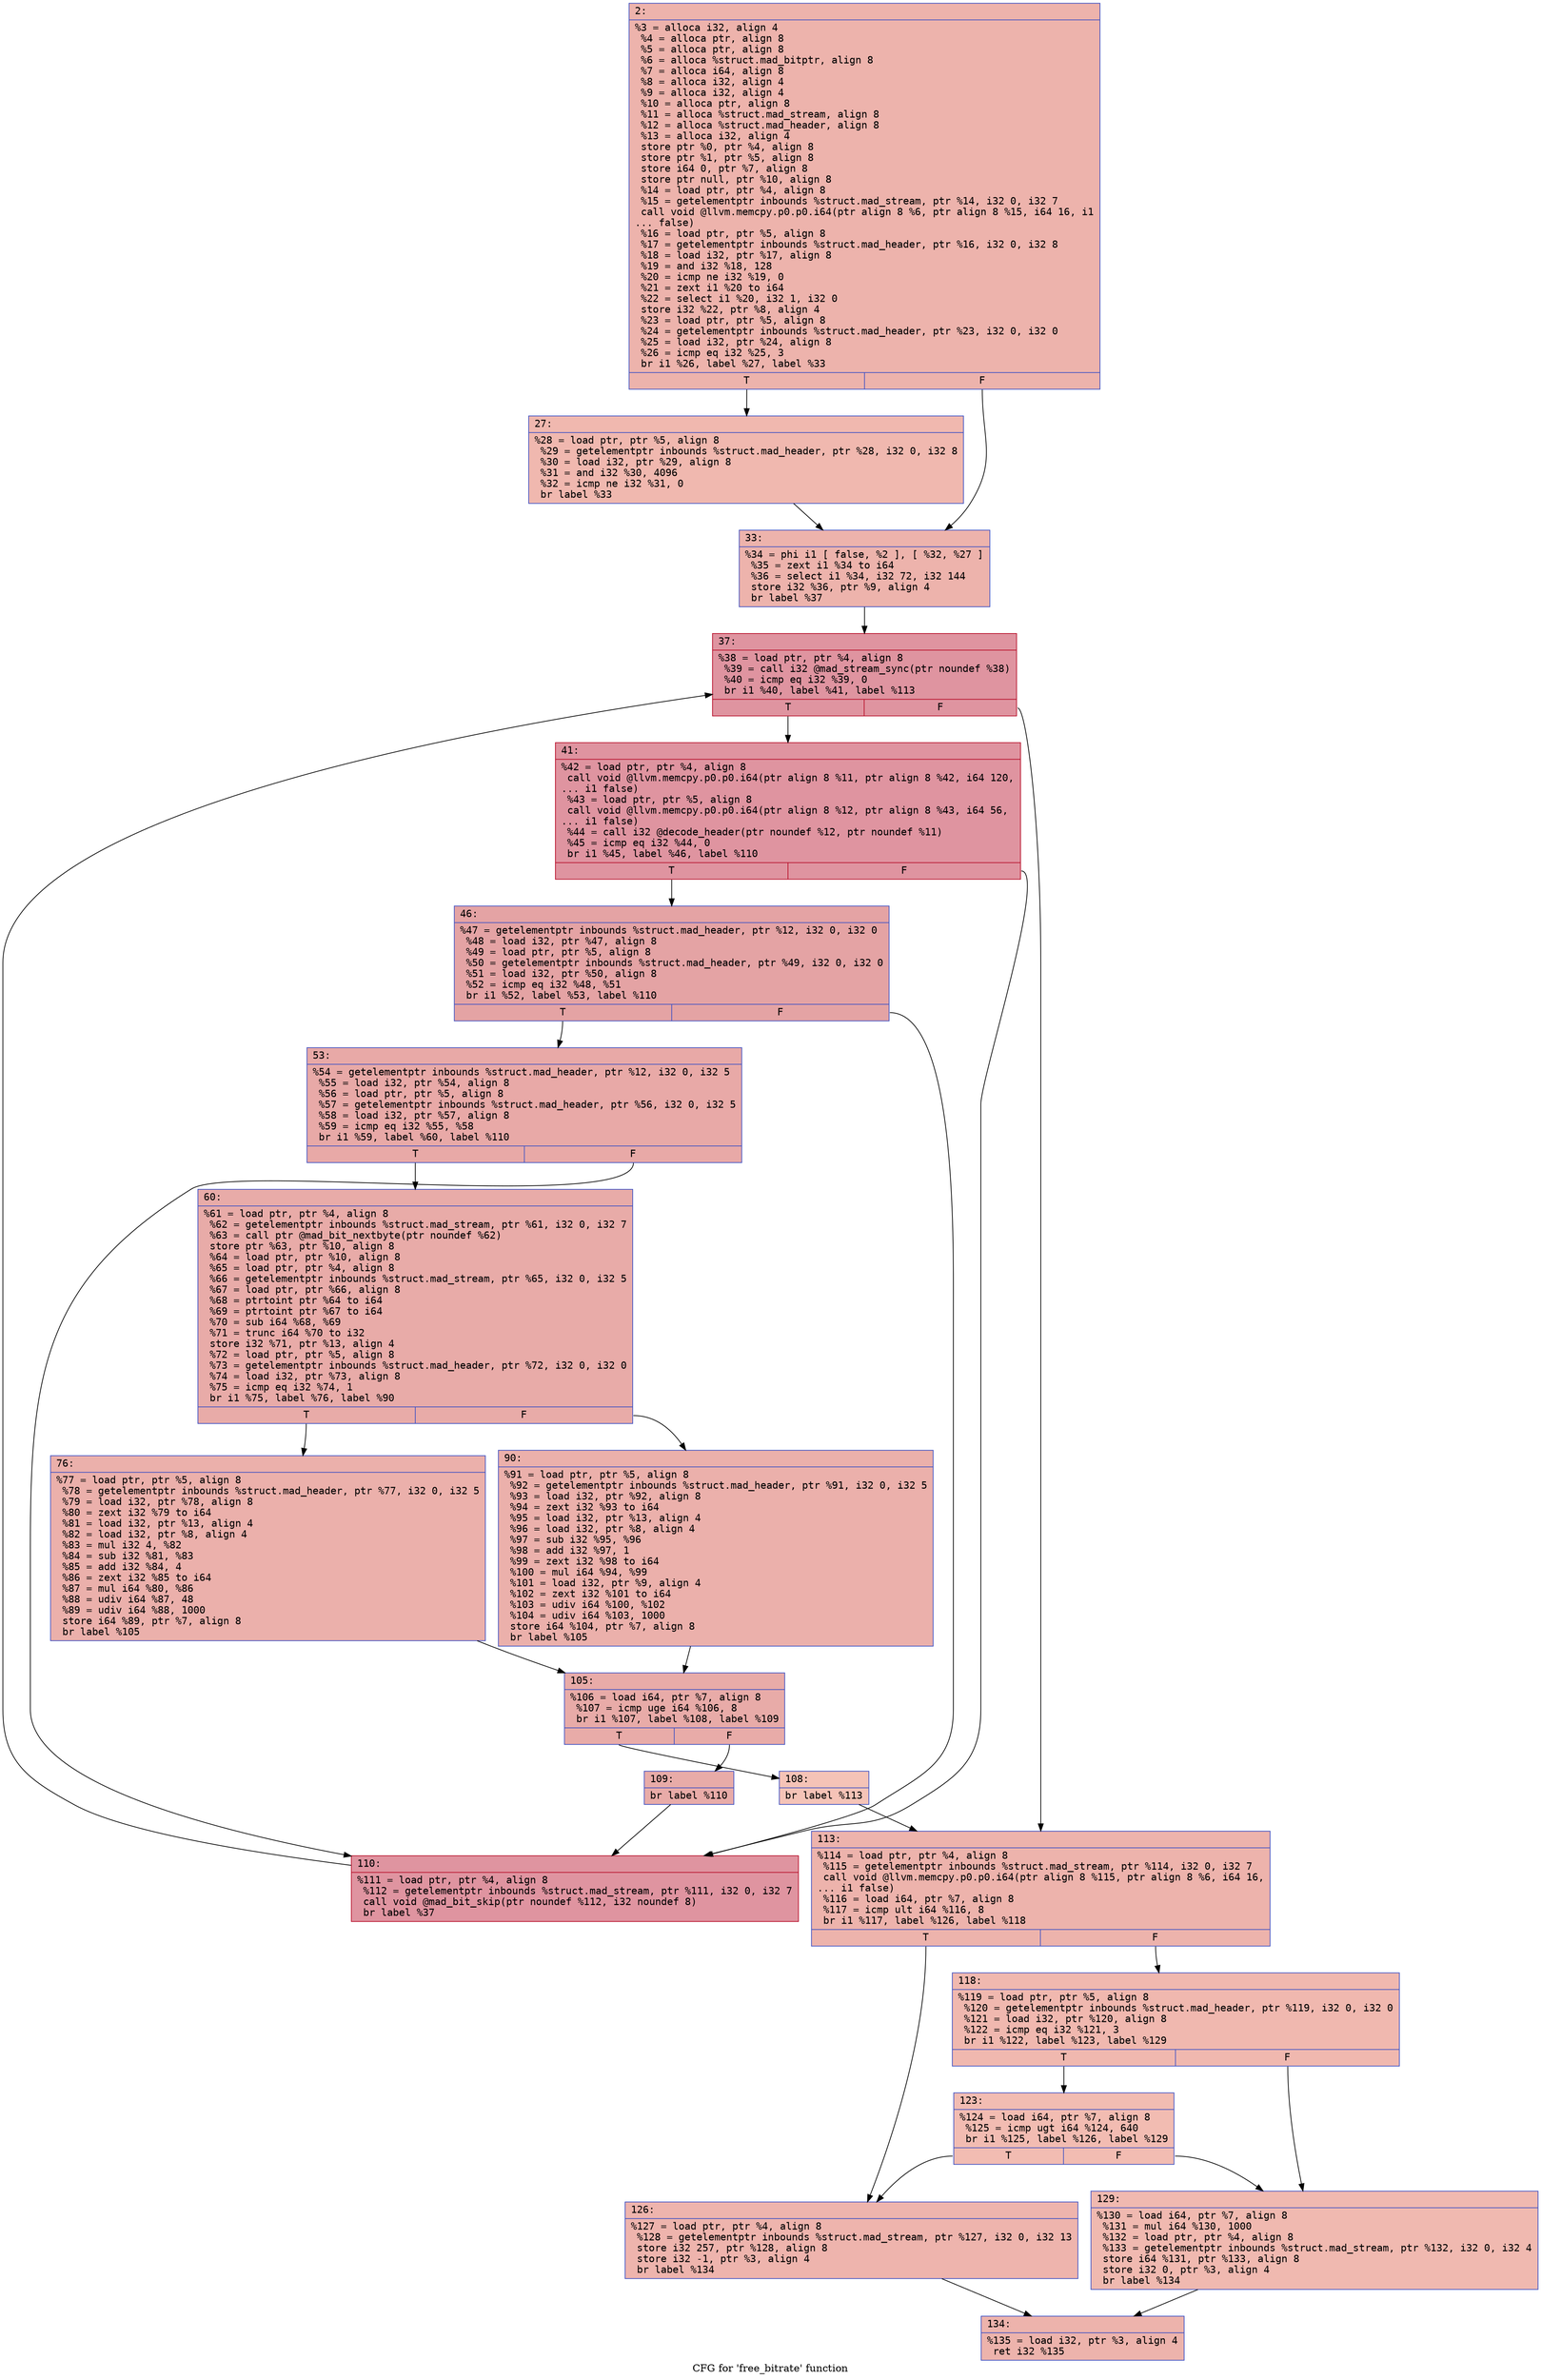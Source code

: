 digraph "CFG for 'free_bitrate' function" {
	label="CFG for 'free_bitrate' function";

	Node0x600001e80780 [shape=record,color="#3d50c3ff", style=filled, fillcolor="#d6524470" fontname="Courier",label="{2:\l|  %3 = alloca i32, align 4\l  %4 = alloca ptr, align 8\l  %5 = alloca ptr, align 8\l  %6 = alloca %struct.mad_bitptr, align 8\l  %7 = alloca i64, align 8\l  %8 = alloca i32, align 4\l  %9 = alloca i32, align 4\l  %10 = alloca ptr, align 8\l  %11 = alloca %struct.mad_stream, align 8\l  %12 = alloca %struct.mad_header, align 8\l  %13 = alloca i32, align 4\l  store ptr %0, ptr %4, align 8\l  store ptr %1, ptr %5, align 8\l  store i64 0, ptr %7, align 8\l  store ptr null, ptr %10, align 8\l  %14 = load ptr, ptr %4, align 8\l  %15 = getelementptr inbounds %struct.mad_stream, ptr %14, i32 0, i32 7\l  call void @llvm.memcpy.p0.p0.i64(ptr align 8 %6, ptr align 8 %15, i64 16, i1\l... false)\l  %16 = load ptr, ptr %5, align 8\l  %17 = getelementptr inbounds %struct.mad_header, ptr %16, i32 0, i32 8\l  %18 = load i32, ptr %17, align 8\l  %19 = and i32 %18, 128\l  %20 = icmp ne i32 %19, 0\l  %21 = zext i1 %20 to i64\l  %22 = select i1 %20, i32 1, i32 0\l  store i32 %22, ptr %8, align 4\l  %23 = load ptr, ptr %5, align 8\l  %24 = getelementptr inbounds %struct.mad_header, ptr %23, i32 0, i32 0\l  %25 = load i32, ptr %24, align 8\l  %26 = icmp eq i32 %25, 3\l  br i1 %26, label %27, label %33\l|{<s0>T|<s1>F}}"];
	Node0x600001e80780:s0 -> Node0x600001e807d0[tooltip="2 -> 27\nProbability 50.00%" ];
	Node0x600001e80780:s1 -> Node0x600001e80820[tooltip="2 -> 33\nProbability 50.00%" ];
	Node0x600001e807d0 [shape=record,color="#3d50c3ff", style=filled, fillcolor="#dc5d4a70" fontname="Courier",label="{27:\l|  %28 = load ptr, ptr %5, align 8\l  %29 = getelementptr inbounds %struct.mad_header, ptr %28, i32 0, i32 8\l  %30 = load i32, ptr %29, align 8\l  %31 = and i32 %30, 4096\l  %32 = icmp ne i32 %31, 0\l  br label %33\l}"];
	Node0x600001e807d0 -> Node0x600001e80820[tooltip="27 -> 33\nProbability 100.00%" ];
	Node0x600001e80820 [shape=record,color="#3d50c3ff", style=filled, fillcolor="#d6524470" fontname="Courier",label="{33:\l|  %34 = phi i1 [ false, %2 ], [ %32, %27 ]\l  %35 = zext i1 %34 to i64\l  %36 = select i1 %34, i32 72, i32 144\l  store i32 %36, ptr %9, align 4\l  br label %37\l}"];
	Node0x600001e80820 -> Node0x600001e80870[tooltip="33 -> 37\nProbability 100.00%" ];
	Node0x600001e80870 [shape=record,color="#b70d28ff", style=filled, fillcolor="#b70d2870" fontname="Courier",label="{37:\l|  %38 = load ptr, ptr %4, align 8\l  %39 = call i32 @mad_stream_sync(ptr noundef %38)\l  %40 = icmp eq i32 %39, 0\l  br i1 %40, label %41, label %113\l|{<s0>T|<s1>F}}"];
	Node0x600001e80870:s0 -> Node0x600001e808c0[tooltip="37 -> 41\nProbability 96.88%" ];
	Node0x600001e80870:s1 -> Node0x600001e80be0[tooltip="37 -> 113\nProbability 3.12%" ];
	Node0x600001e808c0 [shape=record,color="#b70d28ff", style=filled, fillcolor="#b70d2870" fontname="Courier",label="{41:\l|  %42 = load ptr, ptr %4, align 8\l  call void @llvm.memcpy.p0.p0.i64(ptr align 8 %11, ptr align 8 %42, i64 120,\l... i1 false)\l  %43 = load ptr, ptr %5, align 8\l  call void @llvm.memcpy.p0.p0.i64(ptr align 8 %12, ptr align 8 %43, i64 56,\l... i1 false)\l  %44 = call i32 @decode_header(ptr noundef %12, ptr noundef %11)\l  %45 = icmp eq i32 %44, 0\l  br i1 %45, label %46, label %110\l|{<s0>T|<s1>F}}"];
	Node0x600001e808c0:s0 -> Node0x600001e80910[tooltip="41 -> 46\nProbability 37.50%" ];
	Node0x600001e808c0:s1 -> Node0x600001e80b90[tooltip="41 -> 110\nProbability 62.50%" ];
	Node0x600001e80910 [shape=record,color="#3d50c3ff", style=filled, fillcolor="#c32e3170" fontname="Courier",label="{46:\l|  %47 = getelementptr inbounds %struct.mad_header, ptr %12, i32 0, i32 0\l  %48 = load i32, ptr %47, align 8\l  %49 = load ptr, ptr %5, align 8\l  %50 = getelementptr inbounds %struct.mad_header, ptr %49, i32 0, i32 0\l  %51 = load i32, ptr %50, align 8\l  %52 = icmp eq i32 %48, %51\l  br i1 %52, label %53, label %110\l|{<s0>T|<s1>F}}"];
	Node0x600001e80910:s0 -> Node0x600001e80960[tooltip="46 -> 53\nProbability 50.00%" ];
	Node0x600001e80910:s1 -> Node0x600001e80b90[tooltip="46 -> 110\nProbability 50.00%" ];
	Node0x600001e80960 [shape=record,color="#3d50c3ff", style=filled, fillcolor="#ca3b3770" fontname="Courier",label="{53:\l|  %54 = getelementptr inbounds %struct.mad_header, ptr %12, i32 0, i32 5\l  %55 = load i32, ptr %54, align 8\l  %56 = load ptr, ptr %5, align 8\l  %57 = getelementptr inbounds %struct.mad_header, ptr %56, i32 0, i32 5\l  %58 = load i32, ptr %57, align 8\l  %59 = icmp eq i32 %55, %58\l  br i1 %59, label %60, label %110\l|{<s0>T|<s1>F}}"];
	Node0x600001e80960:s0 -> Node0x600001e809b0[tooltip="53 -> 60\nProbability 50.00%" ];
	Node0x600001e80960:s1 -> Node0x600001e80b90[tooltip="53 -> 110\nProbability 50.00%" ];
	Node0x600001e809b0 [shape=record,color="#3d50c3ff", style=filled, fillcolor="#cc403a70" fontname="Courier",label="{60:\l|  %61 = load ptr, ptr %4, align 8\l  %62 = getelementptr inbounds %struct.mad_stream, ptr %61, i32 0, i32 7\l  %63 = call ptr @mad_bit_nextbyte(ptr noundef %62)\l  store ptr %63, ptr %10, align 8\l  %64 = load ptr, ptr %10, align 8\l  %65 = load ptr, ptr %4, align 8\l  %66 = getelementptr inbounds %struct.mad_stream, ptr %65, i32 0, i32 5\l  %67 = load ptr, ptr %66, align 8\l  %68 = ptrtoint ptr %64 to i64\l  %69 = ptrtoint ptr %67 to i64\l  %70 = sub i64 %68, %69\l  %71 = trunc i64 %70 to i32\l  store i32 %71, ptr %13, align 4\l  %72 = load ptr, ptr %5, align 8\l  %73 = getelementptr inbounds %struct.mad_header, ptr %72, i32 0, i32 0\l  %74 = load i32, ptr %73, align 8\l  %75 = icmp eq i32 %74, 1\l  br i1 %75, label %76, label %90\l|{<s0>T|<s1>F}}"];
	Node0x600001e809b0:s0 -> Node0x600001e80a00[tooltip="60 -> 76\nProbability 50.00%" ];
	Node0x600001e809b0:s1 -> Node0x600001e80a50[tooltip="60 -> 90\nProbability 50.00%" ];
	Node0x600001e80a00 [shape=record,color="#3d50c3ff", style=filled, fillcolor="#d24b4070" fontname="Courier",label="{76:\l|  %77 = load ptr, ptr %5, align 8\l  %78 = getelementptr inbounds %struct.mad_header, ptr %77, i32 0, i32 5\l  %79 = load i32, ptr %78, align 8\l  %80 = zext i32 %79 to i64\l  %81 = load i32, ptr %13, align 4\l  %82 = load i32, ptr %8, align 4\l  %83 = mul i32 4, %82\l  %84 = sub i32 %81, %83\l  %85 = add i32 %84, 4\l  %86 = zext i32 %85 to i64\l  %87 = mul i64 %80, %86\l  %88 = udiv i64 %87, 48\l  %89 = udiv i64 %88, 1000\l  store i64 %89, ptr %7, align 8\l  br label %105\l}"];
	Node0x600001e80a00 -> Node0x600001e80aa0[tooltip="76 -> 105\nProbability 100.00%" ];
	Node0x600001e80a50 [shape=record,color="#3d50c3ff", style=filled, fillcolor="#d24b4070" fontname="Courier",label="{90:\l|  %91 = load ptr, ptr %5, align 8\l  %92 = getelementptr inbounds %struct.mad_header, ptr %91, i32 0, i32 5\l  %93 = load i32, ptr %92, align 8\l  %94 = zext i32 %93 to i64\l  %95 = load i32, ptr %13, align 4\l  %96 = load i32, ptr %8, align 4\l  %97 = sub i32 %95, %96\l  %98 = add i32 %97, 1\l  %99 = zext i32 %98 to i64\l  %100 = mul i64 %94, %99\l  %101 = load i32, ptr %9, align 4\l  %102 = zext i32 %101 to i64\l  %103 = udiv i64 %100, %102\l  %104 = udiv i64 %103, 1000\l  store i64 %104, ptr %7, align 8\l  br label %105\l}"];
	Node0x600001e80a50 -> Node0x600001e80aa0[tooltip="90 -> 105\nProbability 100.00%" ];
	Node0x600001e80aa0 [shape=record,color="#3d50c3ff", style=filled, fillcolor="#cc403a70" fontname="Courier",label="{105:\l|  %106 = load i64, ptr %7, align 8\l  %107 = icmp uge i64 %106, 8\l  br i1 %107, label %108, label %109\l|{<s0>T|<s1>F}}"];
	Node0x600001e80aa0:s0 -> Node0x600001e80af0[tooltip="105 -> 108\nProbability 3.12%" ];
	Node0x600001e80aa0:s1 -> Node0x600001e80b40[tooltip="105 -> 109\nProbability 96.88%" ];
	Node0x600001e80af0 [shape=record,color="#3d50c3ff", style=filled, fillcolor="#e8765c70" fontname="Courier",label="{108:\l|  br label %113\l}"];
	Node0x600001e80af0 -> Node0x600001e80be0[tooltip="108 -> 113\nProbability 100.00%" ];
	Node0x600001e80b40 [shape=record,color="#3d50c3ff", style=filled, fillcolor="#cc403a70" fontname="Courier",label="{109:\l|  br label %110\l}"];
	Node0x600001e80b40 -> Node0x600001e80b90[tooltip="109 -> 110\nProbability 100.00%" ];
	Node0x600001e80b90 [shape=record,color="#b70d28ff", style=filled, fillcolor="#b70d2870" fontname="Courier",label="{110:\l|  %111 = load ptr, ptr %4, align 8\l  %112 = getelementptr inbounds %struct.mad_stream, ptr %111, i32 0, i32 7\l  call void @mad_bit_skip(ptr noundef %112, i32 noundef 8)\l  br label %37\l}"];
	Node0x600001e80b90 -> Node0x600001e80870[tooltip="110 -> 37\nProbability 100.00%" ];
	Node0x600001e80be0 [shape=record,color="#3d50c3ff", style=filled, fillcolor="#d6524470" fontname="Courier",label="{113:\l|  %114 = load ptr, ptr %4, align 8\l  %115 = getelementptr inbounds %struct.mad_stream, ptr %114, i32 0, i32 7\l  call void @llvm.memcpy.p0.p0.i64(ptr align 8 %115, ptr align 8 %6, i64 16,\l... i1 false)\l  %116 = load i64, ptr %7, align 8\l  %117 = icmp ult i64 %116, 8\l  br i1 %117, label %126, label %118\l|{<s0>T|<s1>F}}"];
	Node0x600001e80be0:s0 -> Node0x600001e80cd0[tooltip="113 -> 126\nProbability 50.00%" ];
	Node0x600001e80be0:s1 -> Node0x600001e80c30[tooltip="113 -> 118\nProbability 50.00%" ];
	Node0x600001e80c30 [shape=record,color="#3d50c3ff", style=filled, fillcolor="#dc5d4a70" fontname="Courier",label="{118:\l|  %119 = load ptr, ptr %5, align 8\l  %120 = getelementptr inbounds %struct.mad_header, ptr %119, i32 0, i32 0\l  %121 = load i32, ptr %120, align 8\l  %122 = icmp eq i32 %121, 3\l  br i1 %122, label %123, label %129\l|{<s0>T|<s1>F}}"];
	Node0x600001e80c30:s0 -> Node0x600001e80c80[tooltip="118 -> 123\nProbability 50.00%" ];
	Node0x600001e80c30:s1 -> Node0x600001e80d20[tooltip="118 -> 129\nProbability 50.00%" ];
	Node0x600001e80c80 [shape=record,color="#3d50c3ff", style=filled, fillcolor="#e1675170" fontname="Courier",label="{123:\l|  %124 = load i64, ptr %7, align 8\l  %125 = icmp ugt i64 %124, 640\l  br i1 %125, label %126, label %129\l|{<s0>T|<s1>F}}"];
	Node0x600001e80c80:s0 -> Node0x600001e80cd0[tooltip="123 -> 126\nProbability 50.00%" ];
	Node0x600001e80c80:s1 -> Node0x600001e80d20[tooltip="123 -> 129\nProbability 50.00%" ];
	Node0x600001e80cd0 [shape=record,color="#3d50c3ff", style=filled, fillcolor="#d8564670" fontname="Courier",label="{126:\l|  %127 = load ptr, ptr %4, align 8\l  %128 = getelementptr inbounds %struct.mad_stream, ptr %127, i32 0, i32 13\l  store i32 257, ptr %128, align 8\l  store i32 -1, ptr %3, align 4\l  br label %134\l}"];
	Node0x600001e80cd0 -> Node0x600001e80d70[tooltip="126 -> 134\nProbability 100.00%" ];
	Node0x600001e80d20 [shape=record,color="#3d50c3ff", style=filled, fillcolor="#de614d70" fontname="Courier",label="{129:\l|  %130 = load i64, ptr %7, align 8\l  %131 = mul i64 %130, 1000\l  %132 = load ptr, ptr %4, align 8\l  %133 = getelementptr inbounds %struct.mad_stream, ptr %132, i32 0, i32 4\l  store i64 %131, ptr %133, align 8\l  store i32 0, ptr %3, align 4\l  br label %134\l}"];
	Node0x600001e80d20 -> Node0x600001e80d70[tooltip="129 -> 134\nProbability 100.00%" ];
	Node0x600001e80d70 [shape=record,color="#3d50c3ff", style=filled, fillcolor="#d6524470" fontname="Courier",label="{134:\l|  %135 = load i32, ptr %3, align 4\l  ret i32 %135\l}"];
}
